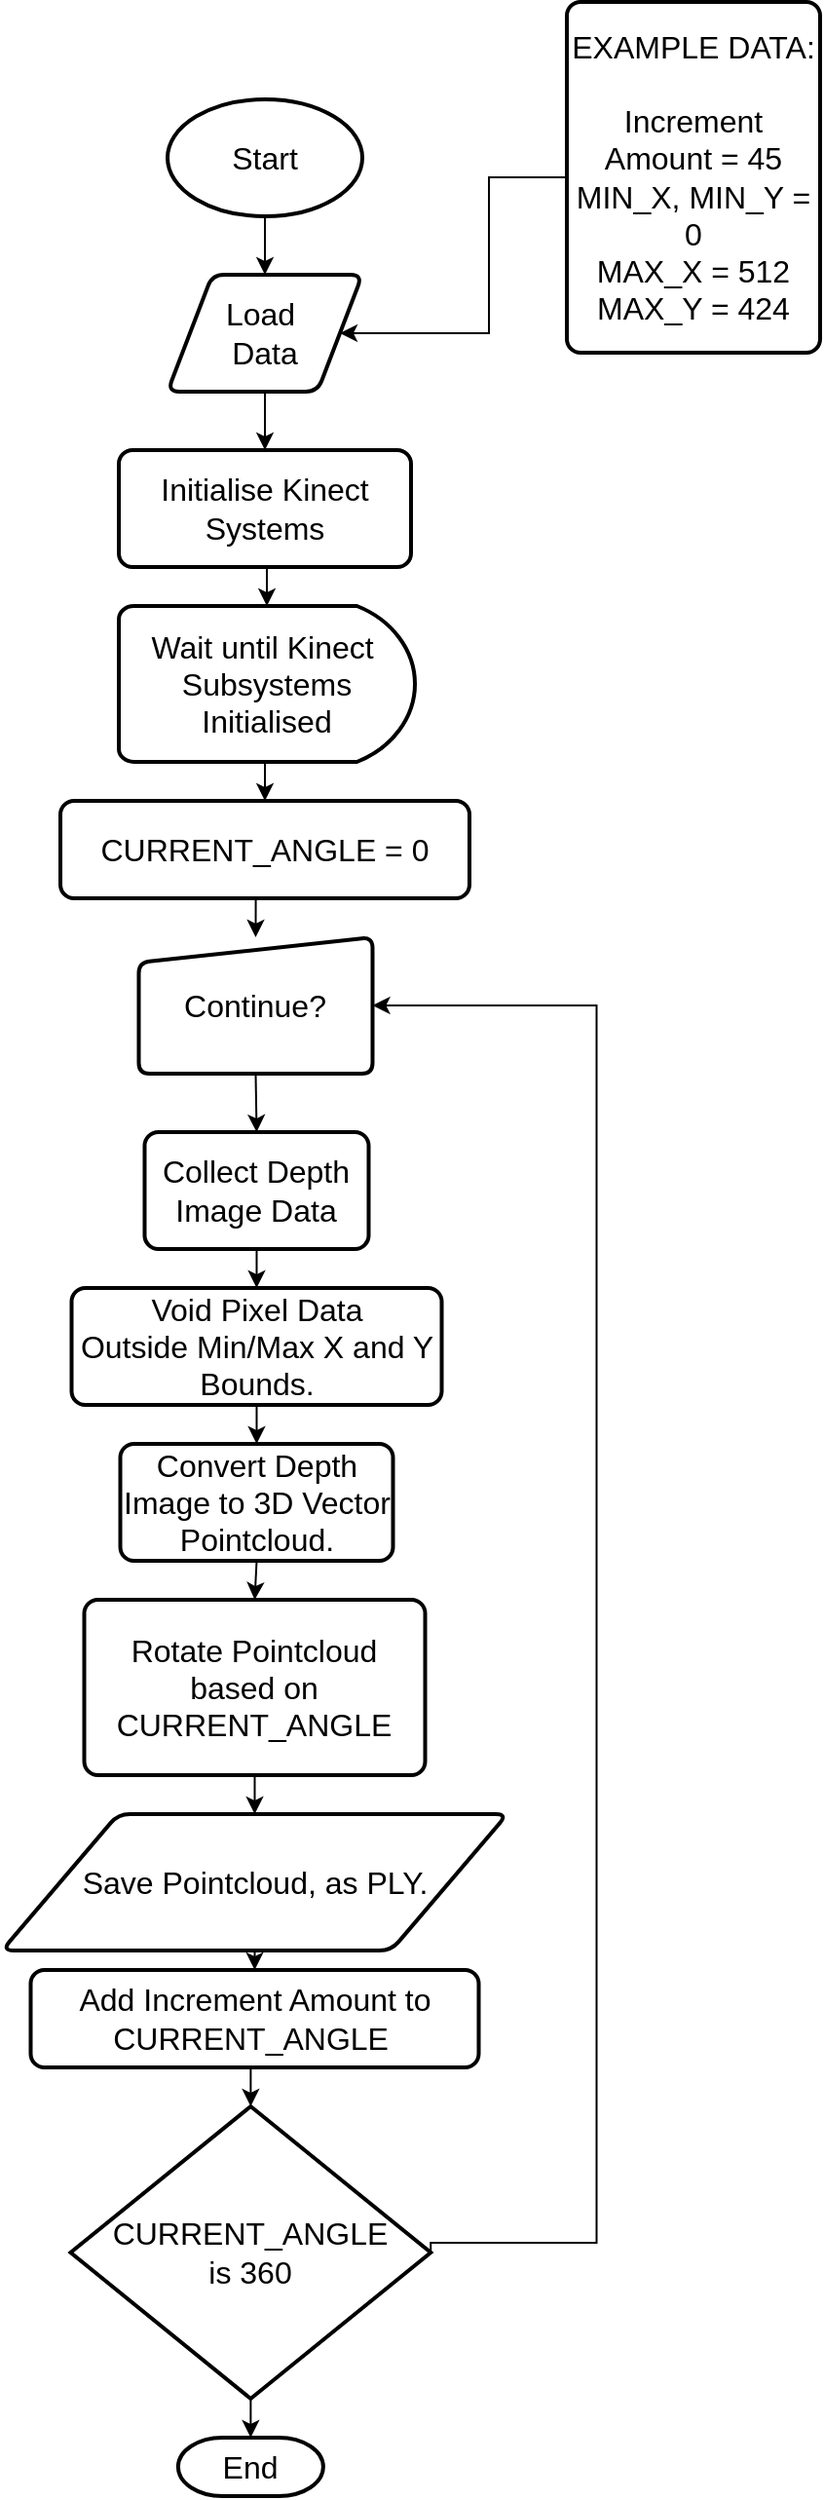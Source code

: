 <mxfile version="21.1.8" type="device">
  <diagram name="Page-1" id="PURGBIhyTsq9zuF5PKZu">
    <mxGraphModel dx="1434" dy="756" grid="1" gridSize="10" guides="1" tooltips="1" connect="1" arrows="1" fold="1" page="1" pageScale="1" pageWidth="850" pageHeight="1100" math="0" shadow="0">
      <root>
        <mxCell id="0" />
        <mxCell id="1" parent="0" />
        <mxCell id="1hVDFRVHjGqYQZjkcz3B-8" style="edgeStyle=orthogonalEdgeStyle;rounded=0;orthogonalLoop=1;jettySize=auto;html=1;exitX=0.5;exitY=1;exitDx=0;exitDy=0;exitPerimeter=0;entryX=0.5;entryY=0;entryDx=0;entryDy=0;fontSize=16;" parent="1" source="1hVDFRVHjGqYQZjkcz3B-2" target="1hVDFRVHjGqYQZjkcz3B-5" edge="1">
          <mxGeometry relative="1" as="geometry" />
        </mxCell>
        <mxCell id="1hVDFRVHjGqYQZjkcz3B-2" value="Start" style="strokeWidth=2;html=1;shape=mxgraph.flowchart.start_1;whiteSpace=wrap;fontSize=16;" parent="1" vertex="1">
          <mxGeometry x="315" y="150" width="100" height="60" as="geometry" />
        </mxCell>
        <mxCell id="1hVDFRVHjGqYQZjkcz3B-16" style="edgeStyle=orthogonalEdgeStyle;rounded=0;orthogonalLoop=1;jettySize=auto;html=1;exitX=0.5;exitY=1;exitDx=0;exitDy=0;entryX=0.5;entryY=0;entryDx=0;entryDy=0;fontSize=16;" parent="1" source="1hVDFRVHjGqYQZjkcz3B-4" target="1hVDFRVHjGqYQZjkcz3B-15" edge="1">
          <mxGeometry relative="1" as="geometry" />
        </mxCell>
        <mxCell id="1hVDFRVHjGqYQZjkcz3B-4" value="Continue?" style="html=1;strokeWidth=2;shape=manualInput;whiteSpace=wrap;rounded=1;size=13;arcSize=11;fontSize=16;" parent="1" vertex="1">
          <mxGeometry x="300.25" y="580" width="120" height="70" as="geometry" />
        </mxCell>
        <mxCell id="1hVDFRVHjGqYQZjkcz3B-11" style="edgeStyle=orthogonalEdgeStyle;rounded=0;orthogonalLoop=1;jettySize=auto;html=1;exitX=0.5;exitY=1;exitDx=0;exitDy=0;entryX=0.5;entryY=0;entryDx=0;entryDy=0;fontSize=16;" parent="1" source="1hVDFRVHjGqYQZjkcz3B-5" target="1hVDFRVHjGqYQZjkcz3B-10" edge="1">
          <mxGeometry relative="1" as="geometry" />
        </mxCell>
        <mxCell id="1hVDFRVHjGqYQZjkcz3B-5" value="&lt;font style=&quot;font-size: 16px;&quot;&gt;Load&amp;nbsp;&lt;br style=&quot;font-size: 16px;&quot;&gt;Data&lt;/font&gt;" style="shape=parallelogram;html=1;strokeWidth=2;perimeter=parallelogramPerimeter;whiteSpace=wrap;rounded=1;arcSize=12;size=0.23;fontSize=16;" parent="1" vertex="1">
          <mxGeometry x="315" y="240" width="100" height="60" as="geometry" />
        </mxCell>
        <mxCell id="1hVDFRVHjGqYQZjkcz3B-9" style="edgeStyle=orthogonalEdgeStyle;rounded=0;orthogonalLoop=1;jettySize=auto;html=1;exitX=0;exitY=0.5;exitDx=0;exitDy=0;entryX=1;entryY=0.5;entryDx=0;entryDy=0;fontSize=16;" parent="1" source="1hVDFRVHjGqYQZjkcz3B-7" target="1hVDFRVHjGqYQZjkcz3B-5" edge="1">
          <mxGeometry relative="1" as="geometry">
            <Array as="points">
              <mxPoint x="480" y="190" />
              <mxPoint x="480" y="270" />
            </Array>
          </mxGeometry>
        </mxCell>
        <mxCell id="1hVDFRVHjGqYQZjkcz3B-7" value="EXAMPLE DATA:&lt;br style=&quot;font-size: 16px;&quot;&gt;&lt;br style=&quot;font-size: 16px;&quot;&gt;Increment Amount = 45&lt;br style=&quot;font-size: 16px;&quot;&gt;MIN_X, MIN_Y = 0&lt;br style=&quot;font-size: 16px;&quot;&gt;MAX_X = 512&lt;br style=&quot;font-size: 16px;&quot;&gt;MAX_Y = 424" style="rounded=1;whiteSpace=wrap;html=1;absoluteArcSize=1;arcSize=14;strokeWidth=2;fontSize=16;" parent="1" vertex="1">
          <mxGeometry x="520" y="100" width="130" height="180" as="geometry" />
        </mxCell>
        <mxCell id="1hVDFRVHjGqYQZjkcz3B-19" style="edgeStyle=orthogonalEdgeStyle;rounded=0;orthogonalLoop=1;jettySize=auto;html=1;exitX=0.5;exitY=1;exitDx=0;exitDy=0;entryX=0.5;entryY=0;entryDx=0;entryDy=0;entryPerimeter=0;fontSize=16;" parent="1" source="1hVDFRVHjGqYQZjkcz3B-10" target="1hVDFRVHjGqYQZjkcz3B-18" edge="1">
          <mxGeometry relative="1" as="geometry" />
        </mxCell>
        <mxCell id="1hVDFRVHjGqYQZjkcz3B-10" value="Initialise Kinect&lt;br style=&quot;font-size: 16px;&quot;&gt;Systems" style="rounded=1;whiteSpace=wrap;html=1;absoluteArcSize=1;arcSize=14;strokeWidth=2;fontSize=16;" parent="1" vertex="1">
          <mxGeometry x="290" y="330" width="150" height="60" as="geometry" />
        </mxCell>
        <mxCell id="1hVDFRVHjGqYQZjkcz3B-14" style="edgeStyle=orthogonalEdgeStyle;rounded=0;orthogonalLoop=1;jettySize=auto;html=1;exitX=0.5;exitY=1;exitDx=0;exitDy=0;entryX=0.5;entryY=0;entryDx=0;entryDy=0;fontSize=16;" parent="1" source="1hVDFRVHjGqYQZjkcz3B-12" target="1hVDFRVHjGqYQZjkcz3B-4" edge="1">
          <mxGeometry relative="1" as="geometry" />
        </mxCell>
        <mxCell id="1hVDFRVHjGqYQZjkcz3B-12" value="CURRENT_ANGLE = 0" style="rounded=1;whiteSpace=wrap;html=1;absoluteArcSize=1;arcSize=14;strokeWidth=2;fontSize=16;" parent="1" vertex="1">
          <mxGeometry x="260" y="510" width="210" height="50" as="geometry" />
        </mxCell>
        <mxCell id="1hVDFRVHjGqYQZjkcz3B-22" style="edgeStyle=orthogonalEdgeStyle;rounded=0;orthogonalLoop=1;jettySize=auto;html=1;exitX=0.5;exitY=1;exitDx=0;exitDy=0;entryX=0.5;entryY=0;entryDx=0;entryDy=0;fontSize=16;" parent="1" source="1hVDFRVHjGqYQZjkcz3B-15" target="1hVDFRVHjGqYQZjkcz3B-21" edge="1">
          <mxGeometry relative="1" as="geometry" />
        </mxCell>
        <mxCell id="1hVDFRVHjGqYQZjkcz3B-15" value="Collect Depth&lt;br style=&quot;font-size: 16px;&quot;&gt;Image Data" style="rounded=1;whiteSpace=wrap;html=1;absoluteArcSize=1;arcSize=14;strokeWidth=2;fontSize=16;" parent="1" vertex="1">
          <mxGeometry x="303.25" y="680" width="115" height="60" as="geometry" />
        </mxCell>
        <mxCell id="1hVDFRVHjGqYQZjkcz3B-25" style="edgeStyle=orthogonalEdgeStyle;rounded=0;orthogonalLoop=1;jettySize=auto;html=1;exitX=0.5;exitY=1;exitDx=0;exitDy=0;entryX=0.5;entryY=0;entryDx=0;entryDy=0;fontSize=16;" parent="1" source="1hVDFRVHjGqYQZjkcz3B-17" target="1hVDFRVHjGqYQZjkcz3B-24" edge="1">
          <mxGeometry relative="1" as="geometry" />
        </mxCell>
        <mxCell id="1hVDFRVHjGqYQZjkcz3B-17" value="Convert Depth Image to 3D Vector Pointcloud." style="rounded=1;whiteSpace=wrap;html=1;absoluteArcSize=1;arcSize=14;strokeWidth=2;fontSize=16;" parent="1" vertex="1">
          <mxGeometry x="290.75" y="840" width="140" height="60" as="geometry" />
        </mxCell>
        <mxCell id="1hVDFRVHjGqYQZjkcz3B-20" style="edgeStyle=orthogonalEdgeStyle;rounded=0;orthogonalLoop=1;jettySize=auto;html=1;exitX=0.5;exitY=1;exitDx=0;exitDy=0;exitPerimeter=0;entryX=0.5;entryY=0;entryDx=0;entryDy=0;fontSize=16;" parent="1" source="1hVDFRVHjGqYQZjkcz3B-18" target="1hVDFRVHjGqYQZjkcz3B-12" edge="1">
          <mxGeometry relative="1" as="geometry" />
        </mxCell>
        <mxCell id="1hVDFRVHjGqYQZjkcz3B-18" value="Wait until Kinect&amp;nbsp;&lt;br style=&quot;font-size: 16px;&quot;&gt;Subsystems Initialised" style="strokeWidth=2;html=1;shape=mxgraph.flowchart.delay;whiteSpace=wrap;fontSize=16;" parent="1" vertex="1">
          <mxGeometry x="290" y="410" width="152" height="80" as="geometry" />
        </mxCell>
        <mxCell id="1hVDFRVHjGqYQZjkcz3B-23" style="edgeStyle=orthogonalEdgeStyle;rounded=0;orthogonalLoop=1;jettySize=auto;html=1;exitX=0.5;exitY=1;exitDx=0;exitDy=0;entryX=0.5;entryY=0;entryDx=0;entryDy=0;fontSize=16;" parent="1" source="1hVDFRVHjGqYQZjkcz3B-21" target="1hVDFRVHjGqYQZjkcz3B-17" edge="1">
          <mxGeometry relative="1" as="geometry" />
        </mxCell>
        <mxCell id="1hVDFRVHjGqYQZjkcz3B-21" value="Void Pixel Data&lt;br style=&quot;font-size: 16px;&quot;&gt;Outside Min/Max X and Y Bounds." style="rounded=1;whiteSpace=wrap;html=1;absoluteArcSize=1;arcSize=14;strokeWidth=2;fontSize=16;" parent="1" vertex="1">
          <mxGeometry x="265.75" y="760" width="190" height="60" as="geometry" />
        </mxCell>
        <mxCell id="1hVDFRVHjGqYQZjkcz3B-27" style="edgeStyle=orthogonalEdgeStyle;rounded=0;orthogonalLoop=1;jettySize=auto;html=1;exitX=0.5;exitY=1;exitDx=0;exitDy=0;entryX=0.5;entryY=0;entryDx=0;entryDy=0;fontSize=16;" parent="1" source="1hVDFRVHjGqYQZjkcz3B-24" target="1hVDFRVHjGqYQZjkcz3B-26" edge="1">
          <mxGeometry relative="1" as="geometry" />
        </mxCell>
        <mxCell id="1hVDFRVHjGqYQZjkcz3B-24" value="Rotate Pointcloud&lt;br style=&quot;font-size: 16px;&quot;&gt;based on&lt;br style=&quot;font-size: 16px;&quot;&gt;CURRENT_ANGLE" style="rounded=1;whiteSpace=wrap;html=1;absoluteArcSize=1;arcSize=14;strokeWidth=2;fontSize=16;" parent="1" vertex="1">
          <mxGeometry x="272.25" y="920" width="175" height="90" as="geometry" />
        </mxCell>
        <mxCell id="1hVDFRVHjGqYQZjkcz3B-29" style="edgeStyle=orthogonalEdgeStyle;rounded=0;orthogonalLoop=1;jettySize=auto;html=1;exitX=0.5;exitY=1;exitDx=0;exitDy=0;entryX=0.5;entryY=0;entryDx=0;entryDy=0;fontSize=16;" parent="1" source="1hVDFRVHjGqYQZjkcz3B-26" target="1hVDFRVHjGqYQZjkcz3B-28" edge="1">
          <mxGeometry relative="1" as="geometry" />
        </mxCell>
        <mxCell id="1hVDFRVHjGqYQZjkcz3B-26" value="Save Pointcloud, as PLY." style="shape=parallelogram;html=1;strokeWidth=2;perimeter=parallelogramPerimeter;whiteSpace=wrap;rounded=1;arcSize=12;size=0.23;fontSize=16;" parent="1" vertex="1">
          <mxGeometry x="230" y="1030" width="259.5" height="70" as="geometry" />
        </mxCell>
        <mxCell id="1hVDFRVHjGqYQZjkcz3B-31" style="edgeStyle=orthogonalEdgeStyle;rounded=0;orthogonalLoop=1;jettySize=auto;html=1;exitX=0.5;exitY=1;exitDx=0;exitDy=0;entryX=0.5;entryY=0;entryDx=0;entryDy=0;entryPerimeter=0;fontSize=16;" parent="1" source="1hVDFRVHjGqYQZjkcz3B-28" target="1hVDFRVHjGqYQZjkcz3B-30" edge="1">
          <mxGeometry relative="1" as="geometry" />
        </mxCell>
        <mxCell id="1hVDFRVHjGqYQZjkcz3B-28" value="Add Increment Amount to CURRENT_ANGLE&amp;nbsp;" style="rounded=1;whiteSpace=wrap;html=1;absoluteArcSize=1;arcSize=14;strokeWidth=2;fontSize=16;" parent="1" vertex="1">
          <mxGeometry x="244.75" y="1110" width="230" height="50" as="geometry" />
        </mxCell>
        <mxCell id="1hVDFRVHjGqYQZjkcz3B-34" style="edgeStyle=orthogonalEdgeStyle;rounded=0;orthogonalLoop=1;jettySize=auto;html=1;exitX=0.5;exitY=1;exitDx=0;exitDy=0;exitPerimeter=0;entryX=0.5;entryY=0;entryDx=0;entryDy=0;entryPerimeter=0;fontSize=16;" parent="1" source="1hVDFRVHjGqYQZjkcz3B-30" target="1hVDFRVHjGqYQZjkcz3B-33" edge="1">
          <mxGeometry relative="1" as="geometry" />
        </mxCell>
        <mxCell id="BzQcNIwJmL7wxrDzAx7G-2" style="edgeStyle=orthogonalEdgeStyle;rounded=0;orthogonalLoop=1;jettySize=auto;html=1;exitX=1;exitY=0.5;exitDx=0;exitDy=0;exitPerimeter=0;entryX=1;entryY=0.5;entryDx=0;entryDy=0;" edge="1" parent="1" source="1hVDFRVHjGqYQZjkcz3B-30" target="1hVDFRVHjGqYQZjkcz3B-4">
          <mxGeometry relative="1" as="geometry">
            <Array as="points">
              <mxPoint x="535.25" y="1250" />
              <mxPoint x="535.25" y="615" />
            </Array>
          </mxGeometry>
        </mxCell>
        <mxCell id="1hVDFRVHjGqYQZjkcz3B-30" value="CURRENT_ANGLE&lt;br style=&quot;font-size: 16px;&quot;&gt;is 360" style="strokeWidth=2;html=1;shape=mxgraph.flowchart.decision;whiteSpace=wrap;fontSize=16;" parent="1" vertex="1">
          <mxGeometry x="265.25" y="1180" width="184.88" height="150" as="geometry" />
        </mxCell>
        <mxCell id="1hVDFRVHjGqYQZjkcz3B-33" value="End" style="strokeWidth=2;html=1;shape=mxgraph.flowchart.terminator;whiteSpace=wrap;fontSize=16;" parent="1" vertex="1">
          <mxGeometry x="320.44" y="1350" width="74.5" height="30" as="geometry" />
        </mxCell>
      </root>
    </mxGraphModel>
  </diagram>
</mxfile>
